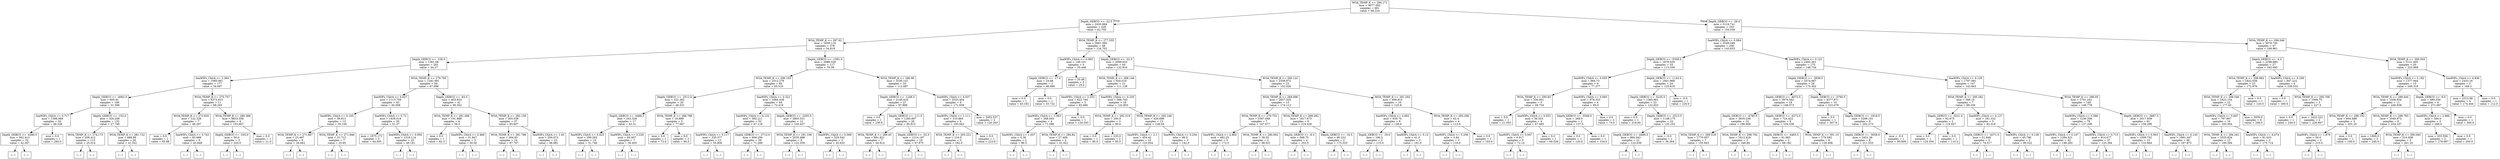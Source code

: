 digraph Tree {
node [shape=box] ;
0 [label="WOA_TEMP_K <= 294.171\nmse = 4677.092\nsamples = 681\nvalue = 98.224"] ;
1 [label="Depth_GEBCO <= -32.5\nmse = 2420.884\nsamples = 426\nvalue = 62.705"] ;
0 -> 1 [labeldistance=2.5, labelangle=45, headlabel="True"] ;
2 [label="WOA_TEMP_K <= 287.62\nmse = 1839.118\nsamples = 378\nvalue = 54.818"] ;
1 -> 2 ;
3 [label="Depth_GEBCO <= -100.0\nmse = 1361.68\nsamples = 261\nvalue = 44.27"] ;
2 -> 3 ;
4 [label="SeaWIFs_ChlrA <= 2.364\nmse = 1085.061\nsamples = 177\nvalue = 34.697"] ;
3 -> 4 ;
5 [label="Depth_GEBCO <= -4063.0\nmse = 605.91\nsamples = 166\nvalue = 31.598"] ;
4 -> 5 ;
6 [label="SeaWIFs_ChlrA <= 0.717\nmse = 1398.469\nsamples = 33\nvalue = 46.226"] ;
5 -> 6 ;
7 [label="Depth_GEBCO <= -4380.5\nmse = 562.413\nsamples = 32\nvalue = 42.267"] ;
6 -> 7 ;
8 [label="(...)"] ;
7 -> 8 ;
55 [label="(...)"] ;
7 -> 55 ;
68 [label="mse = 0.0\nsamples = 1\nvalue = 260.0"] ;
6 -> 68 ;
69 [label="Depth_GEBCO <= -152.0\nmse = 326.208\nsamples = 133\nvalue = 27.748"] ;
5 -> 69 ;
70 [label="WOA_TEMP_K <= 274.173\nmse = 208.412\nsamples = 113\nvalue = 25.014"] ;
69 -> 70 ;
71 [label="(...)"] ;
70 -> 71 ;
112 [label="(...)"] ;
70 -> 112 ;
235 [label="WOA_TEMP_K <= 281.722\nmse = 689.89\nsamples = 20\nvalue = 41.341"] ;
69 -> 235 ;
236 [label="(...)"] ;
235 -> 236 ;
249 [label="(...)"] ;
235 -> 249 ;
272 [label="WOA_TEMP_K <= 275.757\nmse = 6373.615\nsamples = 11\nvalue = 89.245"] ;
4 -> 272 ;
273 [label="WOA_TEMP_K <= 273.835\nmse = 122.328\nsamples = 7\nvalue = 46.297"] ;
272 -> 273 ;
274 [label="mse = 0.0\nsamples = 1\nvalue = 65.88"] ;
273 -> 274 ;
275 [label="SeaWIFs_ChlrA <= 3.743\nmse = 83.688\nsamples = 6\nvalue = 43.849"] ;
273 -> 275 ;
276 [label="(...)"] ;
275 -> 276 ;
283 [label="(...)"] ;
275 -> 283 ;
284 [label="WOA_TEMP_K <= 280.368\nmse = 8833.556\nsamples = 4\nvalue = 153.667"] ;
272 -> 284 ;
285 [label="Depth_GEBCO <= -535.0\nmse = 50.0\nsamples = 3\nvalue = 220.0"] ;
284 -> 285 ;
286 [label="(...)"] ;
285 -> 286 ;
287 [label="(...)"] ;
285 -> 287 ;
288 [label="mse = 0.0\nsamples = 1\nvalue = 21.0"] ;
284 -> 288 ;
289 [label="WOA_TEMP_K <= 279.795\nmse = 1281.681\nsamples = 84\nvalue = 67.098"] ;
3 -> 289 ;
290 [label="SeaWIFs_ChlrA <= 0.627\nmse = 1113.759\nsamples = 43\nvalue = 45.006"] ;
289 -> 290 ;
291 [label="SeaWIFs_ChlrA <= 0.105\nmse = 39.813\nsamples = 13\nvalue = 30.156"] ;
290 -> 291 ;
292 [label="WOA_TEMP_K <= 271.667\nmse = 23.497\nsamples = 6\nvalue = 26.662"] ;
291 -> 292 ;
293 [label="(...)"] ;
292 -> 293 ;
296 [label="(...)"] ;
292 -> 296 ;
297 [label="WOA_TEMP_K <= 271.846\nmse = 31.712\nsamples = 7\nvalue = 33.65"] ;
291 -> 297 ;
298 [label="(...)"] ;
297 -> 298 ;
299 [label="(...)"] ;
297 -> 299 ;
302 [label="SeaWIFs_ChlrA <= 0.72\nmse = 1439.019\nsamples = 30\nvalue = 51.37"] ;
290 -> 302 ;
303 [label="mse = 1975.171\nsamples = 5\nvalue = 64.505"] ;
302 -> 303 ;
304 [label="SeaWIFs_ChlrA <= 0.956\nmse = 1316.114\nsamples = 25\nvalue = 49.181"] ;
302 -> 304 ;
305 [label="(...)"] ;
304 -> 305 ;
310 [label="(...)"] ;
304 -> 310 ;
317 [label="Depth_GEBCO <= -83.0\nmse = 403.933\nsamples = 41\nvalue = 90.352"] ;
289 -> 317 ;
318 [label="WOA_TEMP_K <= 281.408\nmse = 191.888\nsamples = 4\nvalue = 56.5"] ;
317 -> 318 ;
319 [label="mse = 0.0\nsamples = 1\nvalue = 82.3"] ;
318 -> 319 ;
320 [label="SeaWIFs_ChlrA <= 0.468\nmse = 31.847\nsamples = 3\nvalue = 50.05"] ;
318 -> 320 ;
321 [label="(...)"] ;
320 -> 321 ;
322 [label="(...)"] ;
320 -> 322 ;
325 [label="WOA_TEMP_K <= 282.159\nmse = 303.538\nsamples = 37\nvalue = 93.607"] ;
317 -> 325 ;
326 [label="WOA_TEMP_K <= 281.796\nmse = 264.83\nsamples = 14\nvalue = 87.747"] ;
325 -> 326 ;
327 [label="(...)"] ;
326 -> 327 ;
352 [label="(...)"] ;
326 -> 352 ;
353 [label="SeaWIFs_ChlrA <= 1.43\nmse = 294.673\nsamples = 23\nvalue = 96.981"] ;
325 -> 353 ;
354 [label="(...)"] ;
353 -> 354 ;
363 [label="(...)"] ;
353 -> 363 ;
372 [label="Depth_GEBCO <= -1591.0\nmse = 2088.328\nsamples = 117\nvalue = 79.39"] ;
2 -> 372 ;
373 [label="WOA_TEMP_K <= 290.193\nmse = 1012.279\nsamples = 84\nvalue = 65.516"] ;
372 -> 373 ;
374 [label="Depth_GEBCO <= -2512.0\nmse = 322.382\nsamples = 20\nvalue = 46.531"] ;
373 -> 374 ;
375 [label="Depth_GEBCO <= -4466.5\nmse = 243.326\nsamples = 17\nvalue = 43.31"] ;
374 -> 375 ;
376 [label="SeaWIFs_ChlrA <= 0.425\nmse = 299.293\nsamples = 10\nvalue = 51.748"] ;
375 -> 376 ;
377 [label="(...)"] ;
376 -> 377 ;
394 [label="(...)"] ;
376 -> 394 ;
395 [label="SeaWIFs_ChlrA <= 0.229\nmse = 93.007\nsamples = 7\nvalue = 36.455"] ;
375 -> 395 ;
396 [label="(...)"] ;
395 -> 396 ;
397 [label="(...)"] ;
395 -> 397 ;
408 [label="WOA_TEMP_K <= 288.768\nmse = 16.889\nsamples = 3\nvalue = 77.667"] ;
374 -> 408 ;
409 [label="mse = 0.0\nsamples = 1\nvalue = 73.0"] ;
408 -> 409 ;
410 [label="mse = 9.0\nsamples = 2\nvalue = 80.0"] ;
408 -> 410 ;
411 [label="SeaWIFs_ChlrA <= 0.322\nmse = 1084.438\nsamples = 64\nvalue = 72.419"] ;
373 -> 411 ;
412 [label="SeaWIFs_ChlrA <= 0.122\nmse = 582.211\nsamples = 52\nvalue = 67.118"] ;
411 -> 412 ;
413 [label="SeaWIFs_ChlrA <= 0.117\nmse = 335.377\nsamples = 13\nvalue = 55.856"] ;
412 -> 413 ;
414 [label="(...)"] ;
413 -> 414 ;
431 [label="(...)"] ;
413 -> 431 ;
434 [label="Depth_GEBCO <= -2712.0\nmse = 609.256\nsamples = 39\nvalue = 71.289"] ;
412 -> 434 ;
435 [label="(...)"] ;
434 -> 435 ;
492 [label="(...)"] ;
434 -> 492 ;
495 [label="Depth_GEBCO <= -2205.5\nmse = 2805.531\nsamples = 12\nvalue = 100.437"] ;
411 -> 495 ;
496 [label="WOA_TEMP_K <= 291.106\nmse = 2035.488\nsamples = 9\nvalue = 122.359"] ;
495 -> 496 ;
497 [label="(...)"] ;
496 -> 497 ;
502 [label="(...)"] ;
496 -> 502 ;
507 [label="SeaWIFs_ChlrA <= 0.569\nmse = 525.542\nsamples = 3\nvalue = 45.632"] ;
495 -> 507 ;
508 [label="(...)"] ;
507 -> 508 ;
509 [label="(...)"] ;
507 -> 509 ;
512 [label="WOA_TEMP_K <= 290.96\nmse = 3100.141\nsamples = 33\nvalue = 112.687"] ;
372 -> 512 ;
513 [label="Depth_GEBCO <= -1248.5\nmse = 2148.416\nsamples = 27\nvalue = 97.899"] ;
512 -> 513 ;
514 [label="mse = 0.0\nsamples = 1\nvalue = 230.6"] ;
513 -> 514 ;
515 [label="Depth_GEBCO <= -111.5\nmse = 1285.897\nsamples = 26\nvalue = 90.915"] ;
513 -> 515 ;
516 [label="WOA_TEMP_K <= 289.43\nmse = 691.821\nsamples = 7\nvalue = 64.814"] ;
515 -> 516 ;
517 [label="(...)"] ;
516 -> 517 ;
520 [label="(...)"] ;
516 -> 520 ;
527 [label="Depth_GEBCO <= -52.0\nmse = 1214.197\nsamples = 19\nvalue = 97.875"] ;
515 -> 527 ;
528 [label="(...)"] ;
527 -> 528 ;
533 [label="(...)"] ;
527 -> 533 ;
560 [label="SeaWIFs_ChlrA <= 4.037\nmse = 2533.404\nsamples = 6\nvalue = 171.839"] ;
512 -> 560 ;
561 [label="SeaWIFs_ChlrA <= 1.111\nmse = 510.865\nsamples = 4\nvalue = 193.943"] ;
560 -> 561 ;
562 [label="WOA_TEMP_K <= 293.221\nmse = 216.0\nsamples = 3\nvalue = 182.0"] ;
561 -> 562 ;
563 [label="(...)"] ;
562 -> 563 ;
564 [label="(...)"] ;
562 -> 564 ;
565 [label="mse = 0.0\nsamples = 1\nvalue = 223.8"] ;
561 -> 565 ;
566 [label="mse = 3452.537\nsamples = 2\nvalue = 120.263"] ;
560 -> 566 ;
567 [label="WOA_TEMP_K <= 277.555\nmse = 2661.565\nsamples = 48\nvalue = 124.702"] ;
1 -> 567 ;
568 [label="SeaWIFs_ChlrA <= 6.065\nmse = 149.101\nsamples = 4\nvalue = 35.448"] ;
567 -> 568 ;
569 [label="Depth_GEBCO <= -17.0\nmse = 24.68\nsamples = 2\nvalue = 46.696"] ;
568 -> 569 ;
570 [label="mse = 0.0\nsamples = 1\nvalue = 43.183"] ;
569 -> 570 ;
571 [label="mse = 0.0\nsamples = 1\nvalue = 53.722"] ;
569 -> 571 ;
572 [label="mse = 20.48\nsamples = 2\nvalue = 24.2"] ;
568 -> 572 ;
573 [label="Depth_GEBCO <= -22.5\nmse = 2099.923\nsamples = 44\nvalue = 132.816"] ;
567 -> 573 ;
574 [label="WOA_TEMP_K <= 288.146\nmse = 920.519\nsamples = 21\nvalue = 111.128"] ;
573 -> 574 ;
575 [label="SeaWIFs_ChlrA <= 2.252\nmse = 622.744\nsamples = 5\nvalue = 82.466"] ;
574 -> 575 ;
576 [label="SeaWIFs_ChlrA <= 1.383\nmse = 268.003\nsamples = 4\nvalue = 71.586"] ;
575 -> 576 ;
577 [label="SeaWIFs_ChlrA <= 1.037\nmse = 0.36\nsamples = 2\nvalue = 96.5"] ;
576 -> 577 ;
578 [label="(...)"] ;
577 -> 578 ;
579 [label="(...)"] ;
577 -> 579 ;
580 [label="WOA_TEMP_K <= 284.82\nmse = 27.469\nsamples = 2\nvalue = 61.621"] ;
576 -> 580 ;
581 [label="(...)"] ;
580 -> 581 ;
582 [label="(...)"] ;
580 -> 582 ;
583 [label="mse = 0.0\nsamples = 1\nvalue = 120.545"] ;
575 -> 583 ;
584 [label="SeaWIFs_ChlrA <= 0.235\nmse = 568.793\nsamples = 16\nvalue = 122.853"] ;
574 -> 584 ;
585 [label="WOA_TEMP_K <= 292.519\nmse = 200.0\nsamples = 3\nvalue = 90.0"] ;
584 -> 585 ;
586 [label="mse = 0.0\nsamples = 1\nvalue = 80.0"] ;
585 -> 586 ;
587 [label="mse = 225.0\nsamples = 2\nvalue = 95.0"] ;
585 -> 587 ;
588 [label="WOA_TEMP_K <= 292.246\nmse = 429.699\nsamples = 13\nvalue = 128.04"] ;
584 -> 588 ;
589 [label="SeaWIFs_ChlrA <= 2.1\nmse = 454.42\nsamples = 10\nvalue = 123.054"] ;
588 -> 589 ;
590 [label="(...)"] ;
589 -> 590 ;
593 [label="(...)"] ;
589 -> 593 ;
606 [label="SeaWIFs_ChlrA <= 0.254\nmse = 96.0\nsamples = 3\nvalue = 142.0"] ;
588 -> 606 ;
607 [label="(...)"] ;
606 -> 607 ;
608 [label="(...)"] ;
606 -> 608 ;
609 [label="WOA_TEMP_K <= 290.122\nmse = 2358.872\nsamples = 23\nvalue = 152.026"] ;
573 -> 609 ;
610 [label="WOA_TEMP_K <= 284.496\nmse = 2857.325\nsamples = 13\nvalue = 174.112"] ;
609 -> 610 ;
611 [label="WOA_TEMP_K <= 279.753\nmse = 1567.049\nsamples = 7\nvalue = 147.677"] ;
610 -> 611 ;
612 [label="SeaWIFs_ChlrA <= 4.964\nmse = 482.25\nsamples = 5\nvalue = 172.5"] ;
611 -> 612 ;
613 [label="(...)"] ;
612 -> 613 ;
618 [label="(...)"] ;
612 -> 618 ;
621 [label="WOA_TEMP_K <= 280.902\nmse = 39.55\nsamples = 2\nvalue = 98.031"] ;
611 -> 621 ;
622 [label="(...)"] ;
621 -> 622 ;
623 [label="(...)"] ;
621 -> 623 ;
624 [label="WOA_TEMP_K <= 289.282\nmse = 1817.673\nsamples = 6\nvalue = 219.429"] ;
610 -> 624 ;
625 [label="Depth_GEBCO <= -6.5\nmse = 568.75\nsamples = 4\nvalue = 252.5"] ;
624 -> 625 ;
626 [label="(...)"] ;
625 -> 626 ;
629 [label="(...)"] ;
625 -> 629 ;
630 [label="Depth_GEBCO <= -16.5\nmse = 80.222\nsamples = 2\nvalue = 175.333"] ;
624 -> 630 ;
631 [label="(...)"] ;
630 -> 631 ;
632 [label="(...)"] ;
630 -> 632 ;
633 [label="WOA_TEMP_K <= 291.292\nmse = 499.915\nsamples = 10\nvalue = 125.8"] ;
609 -> 633 ;
634 [label="SeaWIFs_ChlrA <= 4.662\nmse = 639.75\nsamples = 6\nvalue = 138.0"] ;
633 -> 634 ;
635 [label="Depth_GEBCO <= -19.0\nmse = 180.5\nsamples = 3\nvalue = 115.0"] ;
634 -> 635 ;
636 [label="(...)"] ;
635 -> 636 ;
637 [label="(...)"] ;
635 -> 637 ;
640 [label="SeaWIFs_ChlrA <= 5.12\nmse = 41.0\nsamples = 3\nvalue = 161.0"] ;
634 -> 640 ;
641 [label="(...)"] ;
640 -> 641 ;
642 [label="(...)"] ;
640 -> 642 ;
645 [label="WOA_TEMP_K <= 293.266\nmse = 62.4\nsamples = 4\nvalue = 113.6"] ;
633 -> 645 ;
646 [label="SeaWIFs_ChlrA <= 5.258\nmse = 3.84\nsamples = 3\nvalue = 119.6"] ;
645 -> 646 ;
647 [label="(...)"] ;
646 -> 647 ;
650 [label="(...)"] ;
646 -> 650 ;
651 [label="mse = 0.0\nsamples = 1\nvalue = 103.6"] ;
645 -> 651 ;
652 [label="Depth_GEBCO <= -26.0\nmse = 3124.741\nsamples = 255\nvalue = 154.039"] ;
0 -> 652 [labeldistance=2.5, labelangle=-45, headlabel="False"] ;
653 [label="SeaWIFs_ChlrA <= 0.084\nmse = 2549.048\nsamples = 208\nvalue = 143.633"] ;
652 -> 653 ;
654 [label="Depth_GEBCO <= -5358.5\nmse = 1879.029\nsamples = 33\nvalue = 113.559"] ;
653 -> 654 ;
655 [label="SeaWIFs_ChlrA <= 0.055\nmse = 964.73\nsamples = 9\nvalue = 77.377"] ;
654 -> 655 ;
656 [label="WOA_TEMP_K <= 295.65\nmse = 330.001\nsamples = 5\nvalue = 59.754"] ;
655 -> 656 ;
657 [label="mse = 0.0\nsamples = 1\nvalue = 21.053"] ;
656 -> 657 ;
658 [label="SeaWIFs_ChlrA <= 0.053\nmse = 36.523\nsamples = 4\nvalue = 67.495"] ;
656 -> 658 ;
659 [label="SeaWIFs_ChlrA <= 0.047\nmse = 6.917\nsamples = 3\nvalue = 72.14"] ;
658 -> 659 ;
660 [label="(...)"] ;
659 -> 660 ;
661 [label="(...)"] ;
659 -> 661 ;
662 [label="mse = 0.0\nsamples = 1\nvalue = 60.526"] ;
658 -> 662 ;
663 [label="SeaWIFs_ChlrA <= 0.065\nmse = 978.333\nsamples = 4\nvalue = 95.0"] ;
655 -> 663 ;
664 [label="Depth_GEBCO <= -5549.0\nmse = 289.0\nsamples = 2\nvalue = 137.0"] ;
663 -> 664 ;
665 [label="mse = 0.0\nsamples = 1\nvalue = 120.0"] ;
664 -> 665 ;
666 [label="mse = 0.0\nsamples = 1\nvalue = 154.0"] ;
664 -> 666 ;
667 [label="mse = 0.0\nsamples = 2\nvalue = 74.0"] ;
663 -> 667 ;
668 [label="Depth_GEBCO <= -1142.0\nmse = 1601.968\nsamples = 24\nvalue = 125.619"] ;
654 -> 668 ;
669 [label="Depth_GEBCO <= -5225.5\nmse = 1385.961\nsamples = 23\nvalue = 122.923"] ;
668 -> 669 ;
670 [label="mse = 0.0\nsamples = 1\nvalue = 218.84"] ;
669 -> 670 ;
671 [label="Depth_GEBCO <= -2513.5\nmse = 1148.175\nsamples = 22\nvalue = 120.102"] ;
669 -> 671 ;
672 [label="Depth_GEBCO <= -4480.5\nmse = 964.042\nsamples = 21\nvalue = 122.639"] ;
671 -> 672 ;
673 [label="(...)"] ;
672 -> 673 ;
692 [label="(...)"] ;
672 -> 692 ;
711 [label="mse = -0.0\nsamples = 1\nvalue = 36.364"] ;
671 -> 711 ;
712 [label="mse = -0.0\nsamples = 1\nvalue = 220.0"] ;
668 -> 712 ;
713 [label="SeaWIFs_ChlrA <= 0.121\nmse = 2483.261\nsamples = 175\nvalue = 148.734"] ;
653 -> 713 ;
714 [label="Depth_GEBCO <= -3939.5\nmse = 5374.687\nsamples = 28\nvalue = 175.302"] ;
713 -> 714 ;
715 [label="Depth_GEBCO <= -4673.5\nmse = 3979.562\nsamples = 18\nvalue = 148.573"] ;
714 -> 715 ;
716 [label="Depth_GEBCO <= -4795.5\nmse = 3635.238\nsamples = 10\nvalue = 186.909"] ;
715 -> 716 ;
717 [label="WOA_TEMP_K <= 299.519\nmse = 1770.057\nsamples = 7\nvalue = 155.943"] ;
716 -> 717 ;
718 [label="(...)"] ;
717 -> 718 ;
725 [label="(...)"] ;
717 -> 725 ;
730 [label="WOA_TEMP_K <= 296.702\nmse = 1612.418\nsamples = 3\nvalue = 248.84"] ;
716 -> 730 ;
731 [label="(...)"] ;
730 -> 731 ;
732 [label="(...)"] ;
730 -> 732 ;
735 [label="Depth_GEBCO <= -4272.0\nmse = 724.422\nsamples = 8\nvalue = 104.338"] ;
715 -> 735 ;
736 [label="Depth_GEBCO <= -4465.5\nmse = 61.983\nsamples = 2\nvalue = 68.182"] ;
735 -> 736 ;
737 [label="(...)"] ;
736 -> 737 ;
738 [label="(...)"] ;
736 -> 738 ;
739 [label="WOA_TEMP_K <= 301.15\nmse = 179.582\nsamples = 6\nvalue = 120.408"] ;
735 -> 739 ;
740 [label="(...)"] ;
739 -> 740 ;
747 [label="(...)"] ;
739 -> 747 ;
750 [label="Depth_GEBCO <= -3794.5\nmse = 4377.871\nsamples = 10\nvalue = 222.078"] ;
714 -> 750 ;
751 [label="mse = 0.0\nsamples = 1\nvalue = 307.9"] ;
750 -> 751 ;
752 [label="Depth_GEBCO <= -1818.5\nmse = 3296.191\nsamples = 9\nvalue = 202.273"] ;
750 -> 752 ;
753 [label="Depth_GEBCO <= -3058.0\nmse = 2451.26\nsamples = 8\nvalue = 211.553"] ;
752 -> 753 ;
754 [label="(...)"] ;
753 -> 754 ;
767 [label="(...)"] ;
753 -> 767 ;
768 [label="mse = -0.0\nsamples = 1\nvalue = 90.909"] ;
752 -> 768 ;
769 [label="SeaWIFs_ChlrA <= 0.129\nmse = 1797.081\nsamples = 147\nvalue = 143.843"] ;
713 -> 769 ;
770 [label="WOA_TEMP_K <= 295.282\nmse = 366.15\nsamples = 7\nvalue = 88.336"] ;
769 -> 770 ;
771 [label="Depth_GEBCO <= -3221.0\nmse = 92.675\nsamples = 2\nvalue = 119.927"] ;
770 -> 771 ;
772 [label="mse = 0.0\nsamples = 1\nvalue = 129.554"] ;
771 -> 772 ;
773 [label="mse = 0.0\nsamples = 1\nvalue = 110.3"] ;
771 -> 773 ;
774 [label="SeaWIFs_ChlrA <= 0.127\nmse = 181.332\nsamples = 5\nvalue = 82.018"] ;
770 -> 774 ;
775 [label="Depth_GEBCO <= -4371.0\nmse = 51.849\nsamples = 3\nvalue = 74.517"] ;
774 -> 775 ;
776 [label="(...)"] ;
775 -> 776 ;
777 [label="(...)"] ;
775 -> 777 ;
780 [label="SeaWIFs_ChlrA <= 0.128\nmse = 45.786\nsamples = 2\nvalue = 99.522"] ;
774 -> 780 ;
781 [label="(...)"] ;
780 -> 781 ;
782 [label="(...)"] ;
780 -> 782 ;
783 [label="WOA_TEMP_K <= 298.05\nmse = 1701.241\nsamples = 140\nvalue = 146.778"] ;
769 -> 783 ;
784 [label="SeaWIFs_ChlrA <= 0.586\nmse = 1236.356\nsamples = 79\nvalue = 137.208"] ;
783 -> 784 ;
785 [label="SeaWIFs_ChlrA <= 0.147\nmse = 1284.521\nsamples = 42\nvalue = 148.283"] ;
784 -> 785 ;
786 [label="(...)"] ;
785 -> 786 ;
791 [label="(...)"] ;
785 -> 791 ;
856 [label="SeaWIFs_ChlrA <= 0.713\nmse = 914.577\nsamples = 37\nvalue = 125.394"] ;
784 -> 856 ;
857 [label="(...)"] ;
856 -> 857 ;
870 [label="(...)"] ;
856 -> 870 ;
913 [label="Depth_GEBCO <= -3687.5\nmse = 2017.939\nsamples = 61\nvalue = 158.298"] ;
783 -> 913 ;
914 [label="SeaWIFs_ChlrA <= 0.563\nmse = 1509.752\nsamples = 15\nvalue = 133.864"] ;
913 -> 914 ;
915 [label="(...)"] ;
914 -> 915 ;
942 [label="(...)"] ;
914 -> 942 ;
943 [label="SeaWIFs_ChlrA <= 0.143\nmse = 1891.447\nsamples = 46\nvalue = 167.873"] ;
913 -> 943 ;
944 [label="(...)"] ;
943 -> 944 ;
947 [label="(...)"] ;
943 -> 947 ;
1008 [label="WOA_TEMP_K <= 299.046\nmse = 3078.745\nsamples = 47\nvalue = 199.961"] ;
652 -> 1008 ;
1009 [label="Depth_GEBCO <= -4.5\nmse = 2298.889\nsamples = 27\nvalue = 182.095"] ;
1008 -> 1009 ;
1010 [label="WOA_TEMP_K <= 298.882\nmse = 1922.038\nsamples = 23\nvalue = 172.976"] ;
1009 -> 1010 ;
1011 [label="WOA_TEMP_K <= 298.546\nmse = 1822.154\nsamples = 22\nvalue = 177.65"] ;
1010 -> 1011 ;
1012 [label="SeaWIFs_ChlrA <= 5.847\nmse = 797.667\nsamples = 16\nvalue = 165.004"] ;
1011 -> 1012 ;
1013 [label="WOA_TEMP_K <= 294.341\nmse = 1025.824\nsamples = 13\nvalue = 160.594"] ;
1012 -> 1013 ;
1014 [label="(...)"] ;
1013 -> 1014 ;
1015 [label="(...)"] ;
1013 -> 1015 ;
1028 [label="SeaWIFs_ChlrA <= 6.674\nmse = 81.633\nsamples = 3\nvalue = 175.714"] ;
1012 -> 1028 ;
1029 [label="(...)"] ;
1028 -> 1029 ;
1030 [label="(...)"] ;
1028 -> 1030 ;
1031 [label="mse = 2976.0\nsamples = 6\nvalue = 208.0"] ;
1011 -> 1031 ;
1032 [label="mse = 0.0\nsamples = 1\nvalue = 120.0"] ;
1010 -> 1032 ;
1033 [label="SeaWIFs_ChlrA <= 0.248\nmse = 947.222\nsamples = 4\nvalue = 238.333"] ;
1009 -> 1033 ;
1034 [label="mse = 0.0\nsamples = 1\nvalue = 260.0"] ;
1033 -> 1034 ;
1035 [label="WOA_TEMP_K <= 295.708\nmse = 1068.75\nsamples = 3\nvalue = 227.5"] ;
1033 -> 1035 ;
1036 [label="mse = 0.0\nsamples = 1\nvalue = 230.0"] ;
1035 -> 1036 ;
1037 [label="mse = 1422.222\nsamples = 2\nvalue = 226.667"] ;
1035 -> 1037 ;
1038 [label="WOA_TEMP_K <= 300.503\nmse = 3121.405\nsamples = 20\nvalue = 223.969"] ;
1008 -> 1038 ;
1039 [label="SeaWIFs_ChlrA <= 2.182\nmse = 1377.944\nsamples = 15\nvalue = 249.318"] ;
1038 -> 1039 ;
1040 [label="WOA_TEMP_K <= 299.444\nmse = 1456.934\nsamples = 11\nvalue = 240.938"] ;
1039 -> 1040 ;
1041 [label="WOA_TEMP_K <= 299.102\nmse = 604.688\nsamples = 3\nvalue = 201.25"] ;
1040 -> 1041 ;
1042 [label="SeaWIFs_ChlrA <= 1.879\nmse = 50.0\nsamples = 2\nvalue = 215.0"] ;
1041 -> 1042 ;
1043 [label="(...)"] ;
1042 -> 1043 ;
1044 [label="(...)"] ;
1042 -> 1044 ;
1045 [label="mse = 0.0\nsamples = 1\nvalue = 160.0"] ;
1041 -> 1045 ;
1046 [label="WOA_TEMP_K <= 299.783\nmse = 1040.972\nsamples = 8\nvalue = 254.167"] ;
1040 -> 1046 ;
1047 [label="mse = 1800.0\nsamples = 3\nvalue = 240.0"] ;
1046 -> 1047 ;
1048 [label="WOA_TEMP_K <= 300.045\nmse = 510.938\nsamples = 5\nvalue = 261.25"] ;
1046 -> 1048 ;
1049 [label="(...)"] ;
1048 -> 1049 ;
1050 [label="(...)"] ;
1048 -> 1050 ;
1053 [label="Depth_GEBCO <= -9.0\nmse = 480.556\nsamples = 4\nvalue = 271.667"] ;
1039 -> 1053 ;
1054 [label="SeaWIFs_ChlrA <= 2.989\nmse = 384.0\nsamples = 3\nvalue = 266.0"] ;
1053 -> 1054 ;
1055 [label="mse = 355.556\nsamples = 2\nvalue = 276.667"] ;
1054 -> 1055 ;
1056 [label="mse = 0.0\nsamples = 1\nvalue = 250.0"] ;
1054 -> 1056 ;
1057 [label="mse = 0.0\nsamples = 1\nvalue = 300.0"] ;
1053 -> 1057 ;
1058 [label="SeaWIFs_ChlrA <= 4.836\nmse = 2433.16\nsamples = 5\nvalue = 168.2"] ;
1038 -> 1058 ;
1059 [label="mse = 2313.58\nsamples = 4\nvalue = 174.444"] ;
1058 -> 1059 ;
1060 [label="mse = 0.0\nsamples = 1\nvalue = 112.0"] ;
1058 -> 1060 ;
}